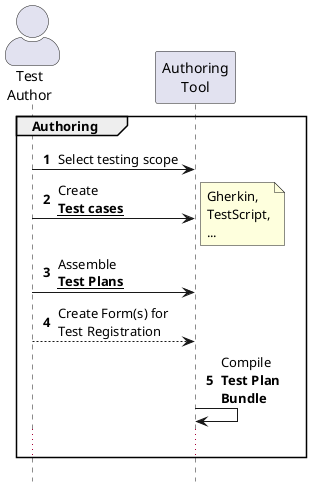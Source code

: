 @startuml
hide footbox
!pragma teoz true
autonumber "<b> ## </b>"

<style>
.trans {
  arrow {
    LineColor navy
    LineThickness 4
  }
}
</style>

skinparam actorStyle awesome


actor Author as "Test\nAuthor"
participant Spec as "Authoring\nTool"
'participant TestRepo as "Test\nRepository"
'participant TestData as "Test\nData"

'participant TestHarness as "Test\nHarness"

'participant TestEnvironment as "Test\nEnvironment"
'actor Vendor as "Vendor"
'actor VendorTester as "Vendor\nTester"
'actor TestMonitor as "Test\nMonitor"


group Authoring
Author -> Spec: Select testing scope 
Author -> Spec: Create \n**__Test cases__**
note right: Gherkin,\nTestScript,\n...
Author -> Spec: Assemble \n**__Test Plans__**
Author --> Spec: Create Form(s) for\nTest Registration
Spec -> Spec: Compile \n**Test Plan**\n**Bundle**

'Spec -> TestRepo <<trans>>: [TestPlan (Bundle)]
'|||
'TestRepo --> TestRepo: update\n**__Test Plan__** Repository
'note left: Test plans\n   <----> \n  Actors
'end


...






@enduml